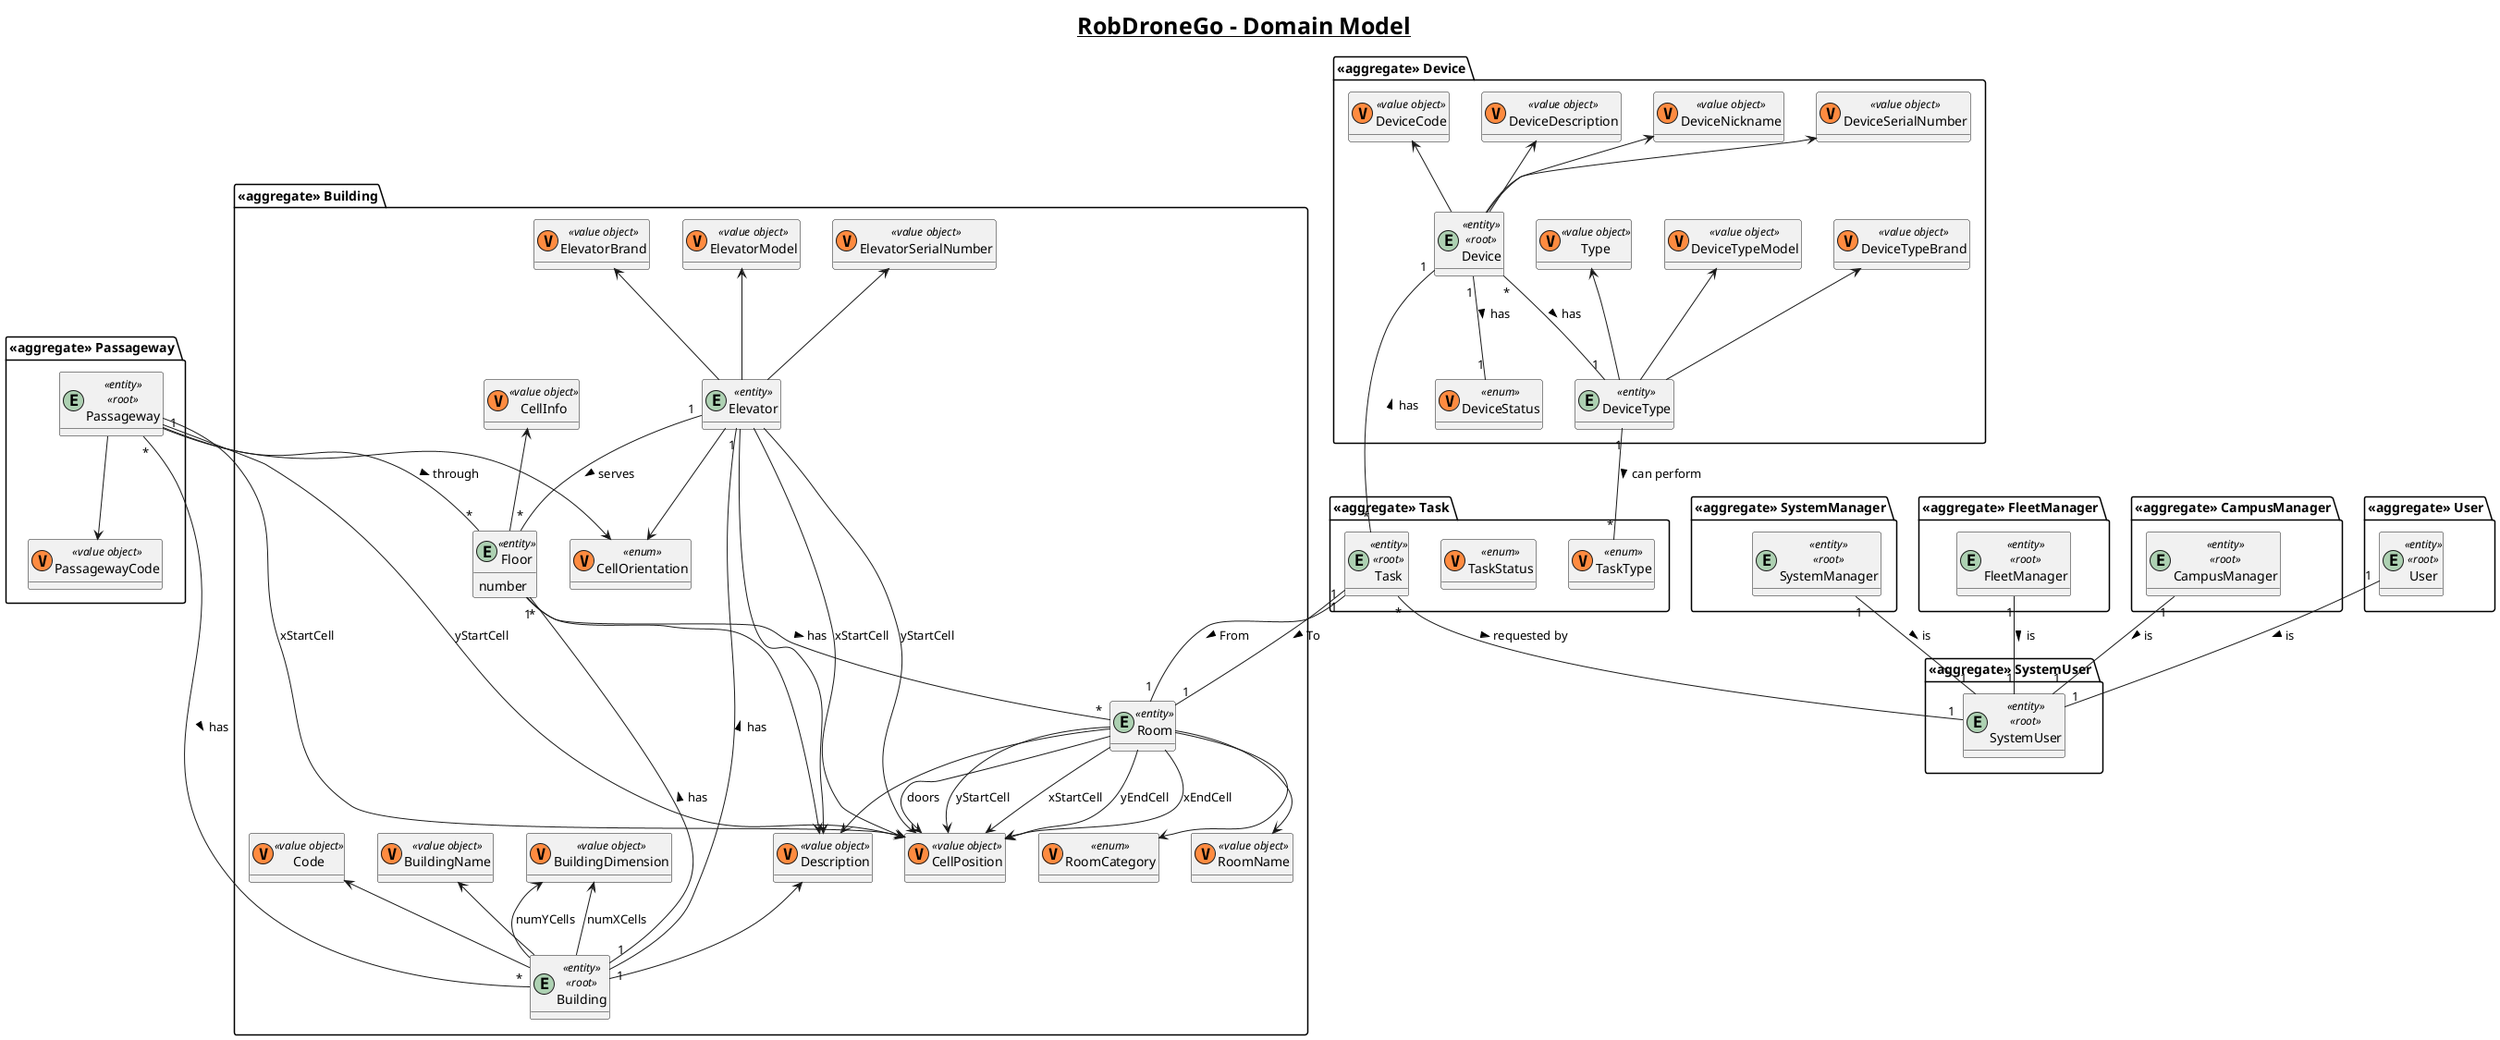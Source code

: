 @startuml

skinparam titleFontSize 25
title <u>RobDroneGo - Domain Model</u>

hide methods
skinparam classAttributeIconSize 0

'Passageway aggregate
package "<<aggregate>> Passageway" {
    entity Passageway <<entity>> <<root>>
    class PassagewayCode <<(V, #FF8B40) value object>>
}

'Building aggregate
package "<<aggregate>> Building" {
    entity Building <<entity>> <<root>>
    class Code <<(V, #FF8B40) value object>>
    class BuildingName <<(V, #FF8B40) value object>>
    class Description <<(V, #FF8B40) value object>>
    class BuildingDimension <<(V, #FF8B40) value object>>

    entity Floor <<entity>> {
        number
    }
    class CellInfo <<(V, #FF8B40) value object>>

    entity Elevator <<entity>>
    class ElevatorBrand <<(V, #FF8B40) value object>>
    class ElevatorModel <<(V, #FF8B40) value object>>
    class ElevatorSerialNumber <<(V, #FF8B40) value object>>

    class CellOrientation <<(V, #FF8B40) enum>>

    class RoomCategory <<(V, #FF8B40) enum>>

    entity Room <<entity>>
    class RoomName <<(V, #FF8B40) value object>>

    class CellPosition <<(V, #FF8B40) value object>>
}

Building -up-> Code
Building -up-> BuildingName
Building -up-> Description
Building -up-> BuildingDimension : numXCells
Building -up-> BuildingDimension : numYCells

Floor -up-> Description
Floor -up-> CellInfo

Room --> RoomName
Room --> RoomCategory
Room --> Description
Room --> CellPosition : yStartCell
Room --> CellPosition : xStartCell
Room --> CellPosition : yEndCell
Room --> CellPosition : xEndCell
Room --> CellPosition : doors

Elevator -up-> Description
Elevator -up-> ElevatorBrand
Elevator -up-> ElevatorModel
Elevator -up-> ElevatorSerialNumber
Elevator --> CellOrientation
Elevator --> CellPosition : xStartCell
Elevator --> CellPosition : yStartCell

Passageway --> PassagewayCode
Passageway --> CellOrientation
Passageway --> CellPosition : xStartCell
Passageway --> CellPosition : yStartCell

Building "1" -- "1" Elevator : has >
Building "1" -- "*" Floor : has >

Elevator "1" -- "*" Floor : serves >

Passageway "*" -- "*" Building : has >
Passageway "1" -- "*" Floor : through >

Floor "1" -- "*" Room : has >

'Task aggregate
package "<<aggregate>> Task" {
    entity Task <<entity>> <<root>>
    class TaskStatus <<(V, #FF8B40) enum>>
    class TaskType <<(V, #FF8B40) enum>>
}

'Task to Room
Task "1" -- "1" Room : From >
Task "1" -- "1" Room : To >

'Device aggregate
package "<<aggregate>> Device" {
    entity Device <<entity>> <<root>> {
    }
    class DeviceCode <<(V, #FF8B40) value object>>
    class DeviceDescription <<(V, #FF8B40) value object>>
    class DeviceNickname <<(V, #FF8B40) value object>>
    class DeviceSerialNumber <<(V, #FF8B40) value object>>
    class DeviceStatus <<(V, #FF8B40) enum>>

    entity DeviceType <<entity>>
    class Type <<(V, #FF8B40) value object>>
    class DeviceTypeModel <<(V, #FF8B40) value object>>
    class DeviceTypeBrand <<(V, #FF8B40) value object>>
}

Device -up-> DeviceCode
Device -up-> DeviceDescription
Device -up-> DeviceNickname
Device -up-> DeviceSerialNumber

DeviceType -up-> Type
DeviceType -up-> DeviceTypeModel
DeviceType -up-> DeviceTypeBrand

Device "1" -- "1" DeviceStatus : has >
Device "*" -- "1" DeviceType : has >

'Task to Device
Task "*" -- "1" Device : has >

'DeviceType to TaskType
DeviceType "1" -- "*" TaskType : can perform >


'SystemUser aggregate
package "<<aggregate>> SystemUser" {
    entity SystemUser <<entity>> <<root>>
}

'SystemManager aggregate
package "<<aggregate>> SystemManager" {
    entity SystemManager <<entity>> <<root>>
}

'SystemManager to SystemUser
SystemManager "1" -- "1" SystemUser : is >

'FleetManager aggregate
package "<<aggregate>> FleetManager" {
    entity FleetManager <<entity>> <<root>>
}

'FleetManager to SystemUser
FleetManager "1" -- "1" SystemUser : is >

'CampusManager aggregate
package "<<aggregate>> CampusManager" {
    entity CampusManager <<entity>> <<root>>
}

'CampusManager to SystemUser
CampusManager "1" -- "1" SystemUser : is >

'User aggregate
package "<<aggregate>> User" {
    entity User <<entity>> <<root>>
}

'User to SystemUser
User "1" -- "1" SystemUser : is >

'Task to User
Task "*" -- "1" SystemUser : requested by >

@enduml
